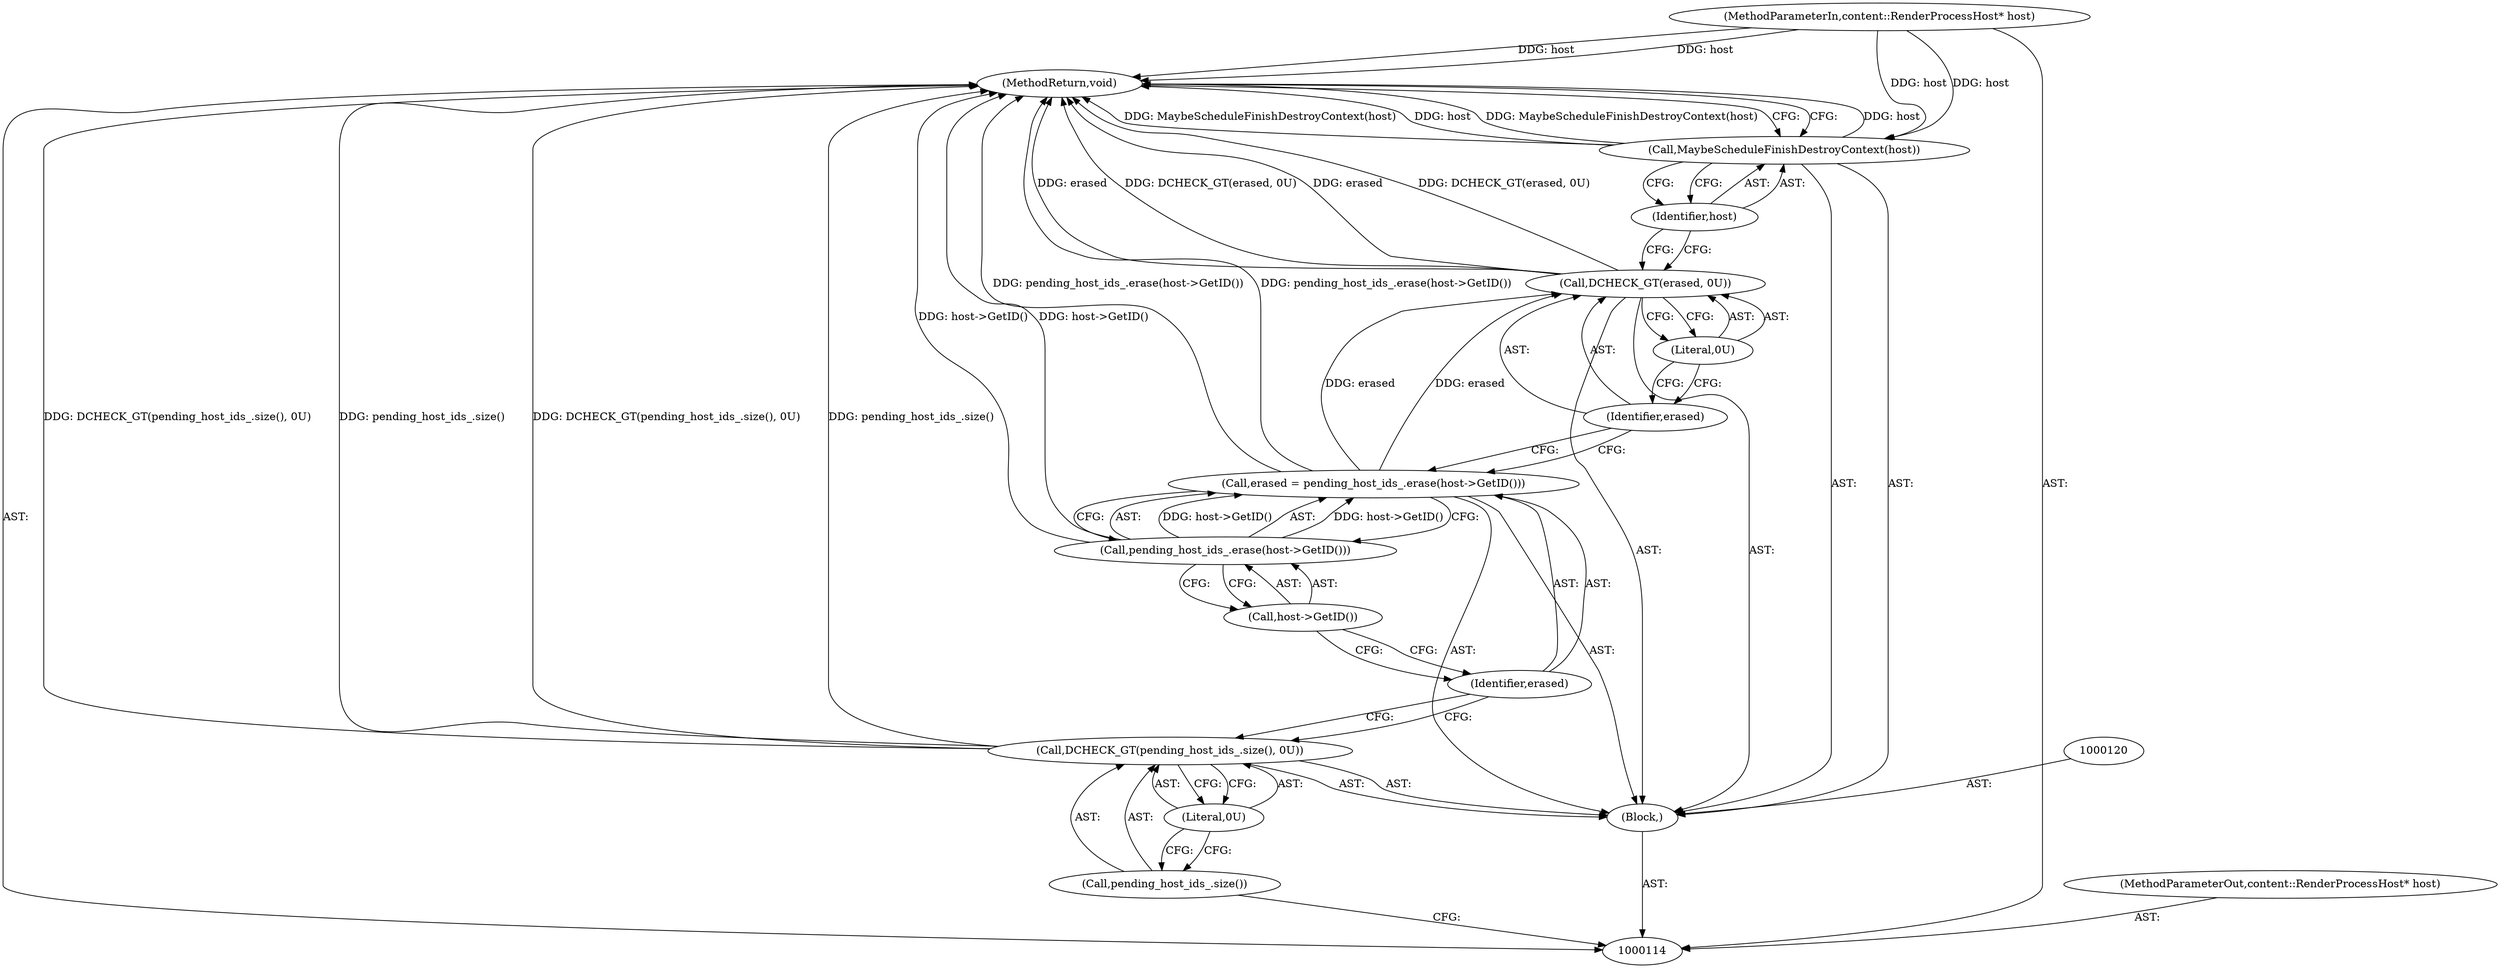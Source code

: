 digraph "0_launchpad_29014da83e5fc358d6bff0f574e9ed45e61a35ac_9" {
"1000130" [label="(MethodReturn,void)"];
"1000116" [label="(Block,)"];
"1000115" [label="(MethodParameterIn,content::RenderProcessHost* host)"];
"1000306" [label="(MethodParameterOut,content::RenderProcessHost* host)"];
"1000118" [label="(Call,pending_host_ids_.size())"];
"1000117" [label="(Call,DCHECK_GT(pending_host_ids_.size(), 0U))"];
"1000119" [label="(Literal,0U)"];
"1000123" [label="(Call,pending_host_ids_.erase(host->GetID()))"];
"1000124" [label="(Call,host->GetID())"];
"1000121" [label="(Call,erased = pending_host_ids_.erase(host->GetID()))"];
"1000122" [label="(Identifier,erased)"];
"1000126" [label="(Identifier,erased)"];
"1000125" [label="(Call,DCHECK_GT(erased, 0U))"];
"1000127" [label="(Literal,0U)"];
"1000128" [label="(Call,MaybeScheduleFinishDestroyContext(host))"];
"1000129" [label="(Identifier,host)"];
"1000130" -> "1000114"  [label="AST: "];
"1000130" -> "1000128"  [label="CFG: "];
"1000117" -> "1000130"  [label="DDG: DCHECK_GT(pending_host_ids_.size(), 0U)"];
"1000117" -> "1000130"  [label="DDG: pending_host_ids_.size()"];
"1000125" -> "1000130"  [label="DDG: erased"];
"1000125" -> "1000130"  [label="DDG: DCHECK_GT(erased, 0U)"];
"1000121" -> "1000130"  [label="DDG: pending_host_ids_.erase(host->GetID())"];
"1000128" -> "1000130"  [label="DDG: host"];
"1000128" -> "1000130"  [label="DDG: MaybeScheduleFinishDestroyContext(host)"];
"1000123" -> "1000130"  [label="DDG: host->GetID()"];
"1000115" -> "1000130"  [label="DDG: host"];
"1000116" -> "1000114"  [label="AST: "];
"1000117" -> "1000116"  [label="AST: "];
"1000120" -> "1000116"  [label="AST: "];
"1000121" -> "1000116"  [label="AST: "];
"1000125" -> "1000116"  [label="AST: "];
"1000128" -> "1000116"  [label="AST: "];
"1000115" -> "1000114"  [label="AST: "];
"1000115" -> "1000130"  [label="DDG: host"];
"1000115" -> "1000128"  [label="DDG: host"];
"1000306" -> "1000114"  [label="AST: "];
"1000118" -> "1000117"  [label="AST: "];
"1000118" -> "1000114"  [label="CFG: "];
"1000119" -> "1000118"  [label="CFG: "];
"1000117" -> "1000116"  [label="AST: "];
"1000117" -> "1000119"  [label="CFG: "];
"1000118" -> "1000117"  [label="AST: "];
"1000119" -> "1000117"  [label="AST: "];
"1000122" -> "1000117"  [label="CFG: "];
"1000117" -> "1000130"  [label="DDG: DCHECK_GT(pending_host_ids_.size(), 0U)"];
"1000117" -> "1000130"  [label="DDG: pending_host_ids_.size()"];
"1000119" -> "1000117"  [label="AST: "];
"1000119" -> "1000118"  [label="CFG: "];
"1000117" -> "1000119"  [label="CFG: "];
"1000123" -> "1000121"  [label="AST: "];
"1000123" -> "1000124"  [label="CFG: "];
"1000124" -> "1000123"  [label="AST: "];
"1000121" -> "1000123"  [label="CFG: "];
"1000123" -> "1000130"  [label="DDG: host->GetID()"];
"1000123" -> "1000121"  [label="DDG: host->GetID()"];
"1000124" -> "1000123"  [label="AST: "];
"1000124" -> "1000122"  [label="CFG: "];
"1000123" -> "1000124"  [label="CFG: "];
"1000121" -> "1000116"  [label="AST: "];
"1000121" -> "1000123"  [label="CFG: "];
"1000122" -> "1000121"  [label="AST: "];
"1000123" -> "1000121"  [label="AST: "];
"1000126" -> "1000121"  [label="CFG: "];
"1000121" -> "1000130"  [label="DDG: pending_host_ids_.erase(host->GetID())"];
"1000123" -> "1000121"  [label="DDG: host->GetID()"];
"1000121" -> "1000125"  [label="DDG: erased"];
"1000122" -> "1000121"  [label="AST: "];
"1000122" -> "1000117"  [label="CFG: "];
"1000124" -> "1000122"  [label="CFG: "];
"1000126" -> "1000125"  [label="AST: "];
"1000126" -> "1000121"  [label="CFG: "];
"1000127" -> "1000126"  [label="CFG: "];
"1000125" -> "1000116"  [label="AST: "];
"1000125" -> "1000127"  [label="CFG: "];
"1000126" -> "1000125"  [label="AST: "];
"1000127" -> "1000125"  [label="AST: "];
"1000129" -> "1000125"  [label="CFG: "];
"1000125" -> "1000130"  [label="DDG: erased"];
"1000125" -> "1000130"  [label="DDG: DCHECK_GT(erased, 0U)"];
"1000121" -> "1000125"  [label="DDG: erased"];
"1000127" -> "1000125"  [label="AST: "];
"1000127" -> "1000126"  [label="CFG: "];
"1000125" -> "1000127"  [label="CFG: "];
"1000128" -> "1000116"  [label="AST: "];
"1000128" -> "1000129"  [label="CFG: "];
"1000129" -> "1000128"  [label="AST: "];
"1000130" -> "1000128"  [label="CFG: "];
"1000128" -> "1000130"  [label="DDG: host"];
"1000128" -> "1000130"  [label="DDG: MaybeScheduleFinishDestroyContext(host)"];
"1000115" -> "1000128"  [label="DDG: host"];
"1000129" -> "1000128"  [label="AST: "];
"1000129" -> "1000125"  [label="CFG: "];
"1000128" -> "1000129"  [label="CFG: "];
}
